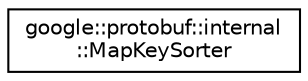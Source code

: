 digraph "类继承关系图"
{
 // LATEX_PDF_SIZE
  edge [fontname="Helvetica",fontsize="10",labelfontname="Helvetica",labelfontsize="10"];
  node [fontname="Helvetica",fontsize="10",shape=record];
  rankdir="LR";
  Node0 [label="google::protobuf::internal\l::MapKeySorter",height=0.2,width=0.4,color="black", fillcolor="white", style="filled",URL="$classgoogle_1_1protobuf_1_1internal_1_1MapKeySorter.html",tooltip=" "];
}
